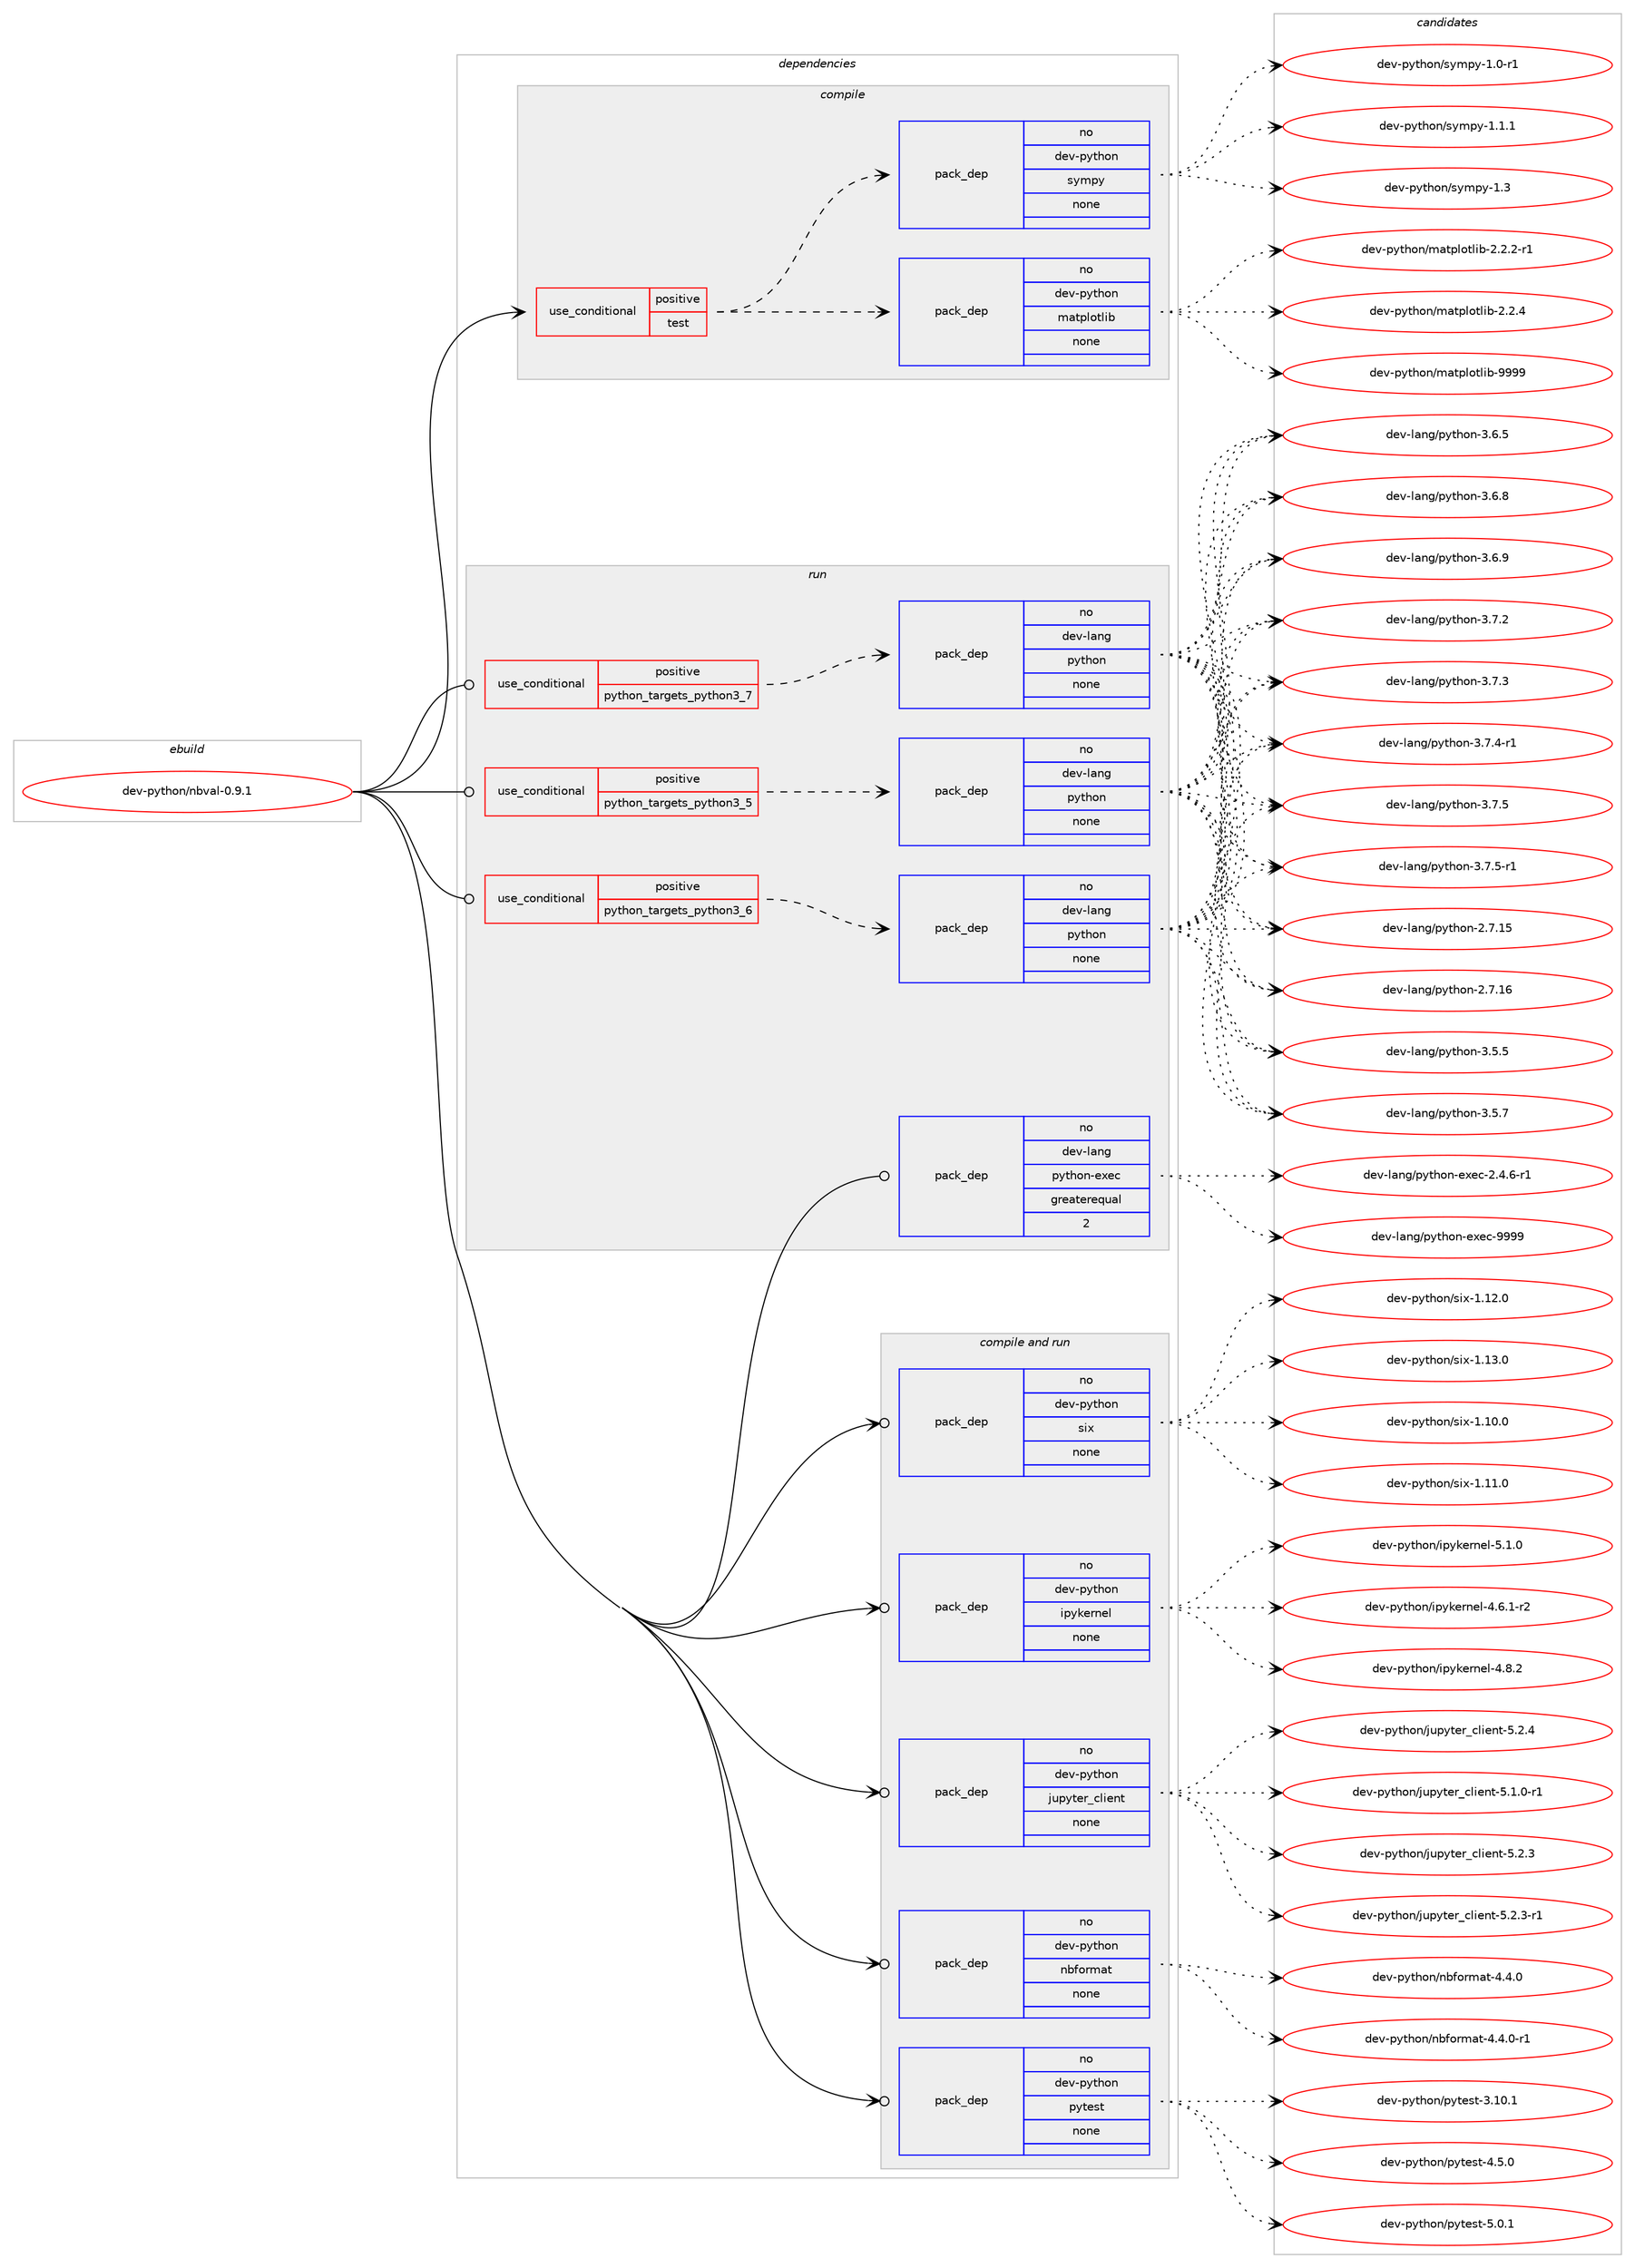 digraph prolog {

# *************
# Graph options
# *************

newrank=true;
concentrate=true;
compound=true;
graph [rankdir=LR,fontname=Helvetica,fontsize=10,ranksep=1.5];#, ranksep=2.5, nodesep=0.2];
edge  [arrowhead=vee];
node  [fontname=Helvetica,fontsize=10];

# **********
# The ebuild
# **********

subgraph cluster_leftcol {
color=gray;
rank=same;
label=<<i>ebuild</i>>;
id [label="dev-python/nbval-0.9.1", color=red, width=4, href="../dev-python/nbval-0.9.1.svg"];
}

# ****************
# The dependencies
# ****************

subgraph cluster_midcol {
color=gray;
label=<<i>dependencies</i>>;
subgraph cluster_compile {
fillcolor="#eeeeee";
style=filled;
label=<<i>compile</i>>;
subgraph cond142980 {
dependency616127 [label=<<TABLE BORDER="0" CELLBORDER="1" CELLSPACING="0" CELLPADDING="4"><TR><TD ROWSPAN="3" CELLPADDING="10">use_conditional</TD></TR><TR><TD>positive</TD></TR><TR><TD>test</TD></TR></TABLE>>, shape=none, color=red];
subgraph pack461342 {
dependency616128 [label=<<TABLE BORDER="0" CELLBORDER="1" CELLSPACING="0" CELLPADDING="4" WIDTH="220"><TR><TD ROWSPAN="6" CELLPADDING="30">pack_dep</TD></TR><TR><TD WIDTH="110">no</TD></TR><TR><TD>dev-python</TD></TR><TR><TD>sympy</TD></TR><TR><TD>none</TD></TR><TR><TD></TD></TR></TABLE>>, shape=none, color=blue];
}
dependency616127:e -> dependency616128:w [weight=20,style="dashed",arrowhead="vee"];
subgraph pack461343 {
dependency616129 [label=<<TABLE BORDER="0" CELLBORDER="1" CELLSPACING="0" CELLPADDING="4" WIDTH="220"><TR><TD ROWSPAN="6" CELLPADDING="30">pack_dep</TD></TR><TR><TD WIDTH="110">no</TD></TR><TR><TD>dev-python</TD></TR><TR><TD>matplotlib</TD></TR><TR><TD>none</TD></TR><TR><TD></TD></TR></TABLE>>, shape=none, color=blue];
}
dependency616127:e -> dependency616129:w [weight=20,style="dashed",arrowhead="vee"];
}
id:e -> dependency616127:w [weight=20,style="solid",arrowhead="vee"];
}
subgraph cluster_compileandrun {
fillcolor="#eeeeee";
style=filled;
label=<<i>compile and run</i>>;
subgraph pack461344 {
dependency616130 [label=<<TABLE BORDER="0" CELLBORDER="1" CELLSPACING="0" CELLPADDING="4" WIDTH="220"><TR><TD ROWSPAN="6" CELLPADDING="30">pack_dep</TD></TR><TR><TD WIDTH="110">no</TD></TR><TR><TD>dev-python</TD></TR><TR><TD>ipykernel</TD></TR><TR><TD>none</TD></TR><TR><TD></TD></TR></TABLE>>, shape=none, color=blue];
}
id:e -> dependency616130:w [weight=20,style="solid",arrowhead="odotvee"];
subgraph pack461345 {
dependency616131 [label=<<TABLE BORDER="0" CELLBORDER="1" CELLSPACING="0" CELLPADDING="4" WIDTH="220"><TR><TD ROWSPAN="6" CELLPADDING="30">pack_dep</TD></TR><TR><TD WIDTH="110">no</TD></TR><TR><TD>dev-python</TD></TR><TR><TD>jupyter_client</TD></TR><TR><TD>none</TD></TR><TR><TD></TD></TR></TABLE>>, shape=none, color=blue];
}
id:e -> dependency616131:w [weight=20,style="solid",arrowhead="odotvee"];
subgraph pack461346 {
dependency616132 [label=<<TABLE BORDER="0" CELLBORDER="1" CELLSPACING="0" CELLPADDING="4" WIDTH="220"><TR><TD ROWSPAN="6" CELLPADDING="30">pack_dep</TD></TR><TR><TD WIDTH="110">no</TD></TR><TR><TD>dev-python</TD></TR><TR><TD>nbformat</TD></TR><TR><TD>none</TD></TR><TR><TD></TD></TR></TABLE>>, shape=none, color=blue];
}
id:e -> dependency616132:w [weight=20,style="solid",arrowhead="odotvee"];
subgraph pack461347 {
dependency616133 [label=<<TABLE BORDER="0" CELLBORDER="1" CELLSPACING="0" CELLPADDING="4" WIDTH="220"><TR><TD ROWSPAN="6" CELLPADDING="30">pack_dep</TD></TR><TR><TD WIDTH="110">no</TD></TR><TR><TD>dev-python</TD></TR><TR><TD>pytest</TD></TR><TR><TD>none</TD></TR><TR><TD></TD></TR></TABLE>>, shape=none, color=blue];
}
id:e -> dependency616133:w [weight=20,style="solid",arrowhead="odotvee"];
subgraph pack461348 {
dependency616134 [label=<<TABLE BORDER="0" CELLBORDER="1" CELLSPACING="0" CELLPADDING="4" WIDTH="220"><TR><TD ROWSPAN="6" CELLPADDING="30">pack_dep</TD></TR><TR><TD WIDTH="110">no</TD></TR><TR><TD>dev-python</TD></TR><TR><TD>six</TD></TR><TR><TD>none</TD></TR><TR><TD></TD></TR></TABLE>>, shape=none, color=blue];
}
id:e -> dependency616134:w [weight=20,style="solid",arrowhead="odotvee"];
}
subgraph cluster_run {
fillcolor="#eeeeee";
style=filled;
label=<<i>run</i>>;
subgraph cond142981 {
dependency616135 [label=<<TABLE BORDER="0" CELLBORDER="1" CELLSPACING="0" CELLPADDING="4"><TR><TD ROWSPAN="3" CELLPADDING="10">use_conditional</TD></TR><TR><TD>positive</TD></TR><TR><TD>python_targets_python3_5</TD></TR></TABLE>>, shape=none, color=red];
subgraph pack461349 {
dependency616136 [label=<<TABLE BORDER="0" CELLBORDER="1" CELLSPACING="0" CELLPADDING="4" WIDTH="220"><TR><TD ROWSPAN="6" CELLPADDING="30">pack_dep</TD></TR><TR><TD WIDTH="110">no</TD></TR><TR><TD>dev-lang</TD></TR><TR><TD>python</TD></TR><TR><TD>none</TD></TR><TR><TD></TD></TR></TABLE>>, shape=none, color=blue];
}
dependency616135:e -> dependency616136:w [weight=20,style="dashed",arrowhead="vee"];
}
id:e -> dependency616135:w [weight=20,style="solid",arrowhead="odot"];
subgraph cond142982 {
dependency616137 [label=<<TABLE BORDER="0" CELLBORDER="1" CELLSPACING="0" CELLPADDING="4"><TR><TD ROWSPAN="3" CELLPADDING="10">use_conditional</TD></TR><TR><TD>positive</TD></TR><TR><TD>python_targets_python3_6</TD></TR></TABLE>>, shape=none, color=red];
subgraph pack461350 {
dependency616138 [label=<<TABLE BORDER="0" CELLBORDER="1" CELLSPACING="0" CELLPADDING="4" WIDTH="220"><TR><TD ROWSPAN="6" CELLPADDING="30">pack_dep</TD></TR><TR><TD WIDTH="110">no</TD></TR><TR><TD>dev-lang</TD></TR><TR><TD>python</TD></TR><TR><TD>none</TD></TR><TR><TD></TD></TR></TABLE>>, shape=none, color=blue];
}
dependency616137:e -> dependency616138:w [weight=20,style="dashed",arrowhead="vee"];
}
id:e -> dependency616137:w [weight=20,style="solid",arrowhead="odot"];
subgraph cond142983 {
dependency616139 [label=<<TABLE BORDER="0" CELLBORDER="1" CELLSPACING="0" CELLPADDING="4"><TR><TD ROWSPAN="3" CELLPADDING="10">use_conditional</TD></TR><TR><TD>positive</TD></TR><TR><TD>python_targets_python3_7</TD></TR></TABLE>>, shape=none, color=red];
subgraph pack461351 {
dependency616140 [label=<<TABLE BORDER="0" CELLBORDER="1" CELLSPACING="0" CELLPADDING="4" WIDTH="220"><TR><TD ROWSPAN="6" CELLPADDING="30">pack_dep</TD></TR><TR><TD WIDTH="110">no</TD></TR><TR><TD>dev-lang</TD></TR><TR><TD>python</TD></TR><TR><TD>none</TD></TR><TR><TD></TD></TR></TABLE>>, shape=none, color=blue];
}
dependency616139:e -> dependency616140:w [weight=20,style="dashed",arrowhead="vee"];
}
id:e -> dependency616139:w [weight=20,style="solid",arrowhead="odot"];
subgraph pack461352 {
dependency616141 [label=<<TABLE BORDER="0" CELLBORDER="1" CELLSPACING="0" CELLPADDING="4" WIDTH="220"><TR><TD ROWSPAN="6" CELLPADDING="30">pack_dep</TD></TR><TR><TD WIDTH="110">no</TD></TR><TR><TD>dev-lang</TD></TR><TR><TD>python-exec</TD></TR><TR><TD>greaterequal</TD></TR><TR><TD>2</TD></TR></TABLE>>, shape=none, color=blue];
}
id:e -> dependency616141:w [weight=20,style="solid",arrowhead="odot"];
}
}

# **************
# The candidates
# **************

subgraph cluster_choices {
rank=same;
color=gray;
label=<<i>candidates</i>>;

subgraph choice461342 {
color=black;
nodesep=1;
choice1001011184511212111610411111047115121109112121454946484511449 [label="dev-python/sympy-1.0-r1", color=red, width=4,href="../dev-python/sympy-1.0-r1.svg"];
choice1001011184511212111610411111047115121109112121454946494649 [label="dev-python/sympy-1.1.1", color=red, width=4,href="../dev-python/sympy-1.1.1.svg"];
choice100101118451121211161041111104711512110911212145494651 [label="dev-python/sympy-1.3", color=red, width=4,href="../dev-python/sympy-1.3.svg"];
dependency616128:e -> choice1001011184511212111610411111047115121109112121454946484511449:w [style=dotted,weight="100"];
dependency616128:e -> choice1001011184511212111610411111047115121109112121454946494649:w [style=dotted,weight="100"];
dependency616128:e -> choice100101118451121211161041111104711512110911212145494651:w [style=dotted,weight="100"];
}
subgraph choice461343 {
color=black;
nodesep=1;
choice100101118451121211161041111104710997116112108111116108105984550465046504511449 [label="dev-python/matplotlib-2.2.2-r1", color=red, width=4,href="../dev-python/matplotlib-2.2.2-r1.svg"];
choice10010111845112121116104111110471099711611210811111610810598455046504652 [label="dev-python/matplotlib-2.2.4", color=red, width=4,href="../dev-python/matplotlib-2.2.4.svg"];
choice100101118451121211161041111104710997116112108111116108105984557575757 [label="dev-python/matplotlib-9999", color=red, width=4,href="../dev-python/matplotlib-9999.svg"];
dependency616129:e -> choice100101118451121211161041111104710997116112108111116108105984550465046504511449:w [style=dotted,weight="100"];
dependency616129:e -> choice10010111845112121116104111110471099711611210811111610810598455046504652:w [style=dotted,weight="100"];
dependency616129:e -> choice100101118451121211161041111104710997116112108111116108105984557575757:w [style=dotted,weight="100"];
}
subgraph choice461344 {
color=black;
nodesep=1;
choice10010111845112121116104111110471051121211071011141101011084552465446494511450 [label="dev-python/ipykernel-4.6.1-r2", color=red, width=4,href="../dev-python/ipykernel-4.6.1-r2.svg"];
choice1001011184511212111610411111047105112121107101114110101108455246564650 [label="dev-python/ipykernel-4.8.2", color=red, width=4,href="../dev-python/ipykernel-4.8.2.svg"];
choice1001011184511212111610411111047105112121107101114110101108455346494648 [label="dev-python/ipykernel-5.1.0", color=red, width=4,href="../dev-python/ipykernel-5.1.0.svg"];
dependency616130:e -> choice10010111845112121116104111110471051121211071011141101011084552465446494511450:w [style=dotted,weight="100"];
dependency616130:e -> choice1001011184511212111610411111047105112121107101114110101108455246564650:w [style=dotted,weight="100"];
dependency616130:e -> choice1001011184511212111610411111047105112121107101114110101108455346494648:w [style=dotted,weight="100"];
}
subgraph choice461345 {
color=black;
nodesep=1;
choice100101118451121211161041111104710611711212111610111495991081051011101164553464946484511449 [label="dev-python/jupyter_client-5.1.0-r1", color=red, width=4,href="../dev-python/jupyter_client-5.1.0-r1.svg"];
choice10010111845112121116104111110471061171121211161011149599108105101110116455346504651 [label="dev-python/jupyter_client-5.2.3", color=red, width=4,href="../dev-python/jupyter_client-5.2.3.svg"];
choice100101118451121211161041111104710611711212111610111495991081051011101164553465046514511449 [label="dev-python/jupyter_client-5.2.3-r1", color=red, width=4,href="../dev-python/jupyter_client-5.2.3-r1.svg"];
choice10010111845112121116104111110471061171121211161011149599108105101110116455346504652 [label="dev-python/jupyter_client-5.2.4", color=red, width=4,href="../dev-python/jupyter_client-5.2.4.svg"];
dependency616131:e -> choice100101118451121211161041111104710611711212111610111495991081051011101164553464946484511449:w [style=dotted,weight="100"];
dependency616131:e -> choice10010111845112121116104111110471061171121211161011149599108105101110116455346504651:w [style=dotted,weight="100"];
dependency616131:e -> choice100101118451121211161041111104710611711212111610111495991081051011101164553465046514511449:w [style=dotted,weight="100"];
dependency616131:e -> choice10010111845112121116104111110471061171121211161011149599108105101110116455346504652:w [style=dotted,weight="100"];
}
subgraph choice461346 {
color=black;
nodesep=1;
choice10010111845112121116104111110471109810211111410997116455246524648 [label="dev-python/nbformat-4.4.0", color=red, width=4,href="../dev-python/nbformat-4.4.0.svg"];
choice100101118451121211161041111104711098102111114109971164552465246484511449 [label="dev-python/nbformat-4.4.0-r1", color=red, width=4,href="../dev-python/nbformat-4.4.0-r1.svg"];
dependency616132:e -> choice10010111845112121116104111110471109810211111410997116455246524648:w [style=dotted,weight="100"];
dependency616132:e -> choice100101118451121211161041111104711098102111114109971164552465246484511449:w [style=dotted,weight="100"];
}
subgraph choice461347 {
color=black;
nodesep=1;
choice100101118451121211161041111104711212111610111511645514649484649 [label="dev-python/pytest-3.10.1", color=red, width=4,href="../dev-python/pytest-3.10.1.svg"];
choice1001011184511212111610411111047112121116101115116455246534648 [label="dev-python/pytest-4.5.0", color=red, width=4,href="../dev-python/pytest-4.5.0.svg"];
choice1001011184511212111610411111047112121116101115116455346484649 [label="dev-python/pytest-5.0.1", color=red, width=4,href="../dev-python/pytest-5.0.1.svg"];
dependency616133:e -> choice100101118451121211161041111104711212111610111511645514649484649:w [style=dotted,weight="100"];
dependency616133:e -> choice1001011184511212111610411111047112121116101115116455246534648:w [style=dotted,weight="100"];
dependency616133:e -> choice1001011184511212111610411111047112121116101115116455346484649:w [style=dotted,weight="100"];
}
subgraph choice461348 {
color=black;
nodesep=1;
choice100101118451121211161041111104711510512045494649484648 [label="dev-python/six-1.10.0", color=red, width=4,href="../dev-python/six-1.10.0.svg"];
choice100101118451121211161041111104711510512045494649494648 [label="dev-python/six-1.11.0", color=red, width=4,href="../dev-python/six-1.11.0.svg"];
choice100101118451121211161041111104711510512045494649504648 [label="dev-python/six-1.12.0", color=red, width=4,href="../dev-python/six-1.12.0.svg"];
choice100101118451121211161041111104711510512045494649514648 [label="dev-python/six-1.13.0", color=red, width=4,href="../dev-python/six-1.13.0.svg"];
dependency616134:e -> choice100101118451121211161041111104711510512045494649484648:w [style=dotted,weight="100"];
dependency616134:e -> choice100101118451121211161041111104711510512045494649494648:w [style=dotted,weight="100"];
dependency616134:e -> choice100101118451121211161041111104711510512045494649504648:w [style=dotted,weight="100"];
dependency616134:e -> choice100101118451121211161041111104711510512045494649514648:w [style=dotted,weight="100"];
}
subgraph choice461349 {
color=black;
nodesep=1;
choice10010111845108971101034711212111610411111045504655464953 [label="dev-lang/python-2.7.15", color=red, width=4,href="../dev-lang/python-2.7.15.svg"];
choice10010111845108971101034711212111610411111045504655464954 [label="dev-lang/python-2.7.16", color=red, width=4,href="../dev-lang/python-2.7.16.svg"];
choice100101118451089711010347112121116104111110455146534653 [label="dev-lang/python-3.5.5", color=red, width=4,href="../dev-lang/python-3.5.5.svg"];
choice100101118451089711010347112121116104111110455146534655 [label="dev-lang/python-3.5.7", color=red, width=4,href="../dev-lang/python-3.5.7.svg"];
choice100101118451089711010347112121116104111110455146544653 [label="dev-lang/python-3.6.5", color=red, width=4,href="../dev-lang/python-3.6.5.svg"];
choice100101118451089711010347112121116104111110455146544656 [label="dev-lang/python-3.6.8", color=red, width=4,href="../dev-lang/python-3.6.8.svg"];
choice100101118451089711010347112121116104111110455146544657 [label="dev-lang/python-3.6.9", color=red, width=4,href="../dev-lang/python-3.6.9.svg"];
choice100101118451089711010347112121116104111110455146554650 [label="dev-lang/python-3.7.2", color=red, width=4,href="../dev-lang/python-3.7.2.svg"];
choice100101118451089711010347112121116104111110455146554651 [label="dev-lang/python-3.7.3", color=red, width=4,href="../dev-lang/python-3.7.3.svg"];
choice1001011184510897110103471121211161041111104551465546524511449 [label="dev-lang/python-3.7.4-r1", color=red, width=4,href="../dev-lang/python-3.7.4-r1.svg"];
choice100101118451089711010347112121116104111110455146554653 [label="dev-lang/python-3.7.5", color=red, width=4,href="../dev-lang/python-3.7.5.svg"];
choice1001011184510897110103471121211161041111104551465546534511449 [label="dev-lang/python-3.7.5-r1", color=red, width=4,href="../dev-lang/python-3.7.5-r1.svg"];
dependency616136:e -> choice10010111845108971101034711212111610411111045504655464953:w [style=dotted,weight="100"];
dependency616136:e -> choice10010111845108971101034711212111610411111045504655464954:w [style=dotted,weight="100"];
dependency616136:e -> choice100101118451089711010347112121116104111110455146534653:w [style=dotted,weight="100"];
dependency616136:e -> choice100101118451089711010347112121116104111110455146534655:w [style=dotted,weight="100"];
dependency616136:e -> choice100101118451089711010347112121116104111110455146544653:w [style=dotted,weight="100"];
dependency616136:e -> choice100101118451089711010347112121116104111110455146544656:w [style=dotted,weight="100"];
dependency616136:e -> choice100101118451089711010347112121116104111110455146544657:w [style=dotted,weight="100"];
dependency616136:e -> choice100101118451089711010347112121116104111110455146554650:w [style=dotted,weight="100"];
dependency616136:e -> choice100101118451089711010347112121116104111110455146554651:w [style=dotted,weight="100"];
dependency616136:e -> choice1001011184510897110103471121211161041111104551465546524511449:w [style=dotted,weight="100"];
dependency616136:e -> choice100101118451089711010347112121116104111110455146554653:w [style=dotted,weight="100"];
dependency616136:e -> choice1001011184510897110103471121211161041111104551465546534511449:w [style=dotted,weight="100"];
}
subgraph choice461350 {
color=black;
nodesep=1;
choice10010111845108971101034711212111610411111045504655464953 [label="dev-lang/python-2.7.15", color=red, width=4,href="../dev-lang/python-2.7.15.svg"];
choice10010111845108971101034711212111610411111045504655464954 [label="dev-lang/python-2.7.16", color=red, width=4,href="../dev-lang/python-2.7.16.svg"];
choice100101118451089711010347112121116104111110455146534653 [label="dev-lang/python-3.5.5", color=red, width=4,href="../dev-lang/python-3.5.5.svg"];
choice100101118451089711010347112121116104111110455146534655 [label="dev-lang/python-3.5.7", color=red, width=4,href="../dev-lang/python-3.5.7.svg"];
choice100101118451089711010347112121116104111110455146544653 [label="dev-lang/python-3.6.5", color=red, width=4,href="../dev-lang/python-3.6.5.svg"];
choice100101118451089711010347112121116104111110455146544656 [label="dev-lang/python-3.6.8", color=red, width=4,href="../dev-lang/python-3.6.8.svg"];
choice100101118451089711010347112121116104111110455146544657 [label="dev-lang/python-3.6.9", color=red, width=4,href="../dev-lang/python-3.6.9.svg"];
choice100101118451089711010347112121116104111110455146554650 [label="dev-lang/python-3.7.2", color=red, width=4,href="../dev-lang/python-3.7.2.svg"];
choice100101118451089711010347112121116104111110455146554651 [label="dev-lang/python-3.7.3", color=red, width=4,href="../dev-lang/python-3.7.3.svg"];
choice1001011184510897110103471121211161041111104551465546524511449 [label="dev-lang/python-3.7.4-r1", color=red, width=4,href="../dev-lang/python-3.7.4-r1.svg"];
choice100101118451089711010347112121116104111110455146554653 [label="dev-lang/python-3.7.5", color=red, width=4,href="../dev-lang/python-3.7.5.svg"];
choice1001011184510897110103471121211161041111104551465546534511449 [label="dev-lang/python-3.7.5-r1", color=red, width=4,href="../dev-lang/python-3.7.5-r1.svg"];
dependency616138:e -> choice10010111845108971101034711212111610411111045504655464953:w [style=dotted,weight="100"];
dependency616138:e -> choice10010111845108971101034711212111610411111045504655464954:w [style=dotted,weight="100"];
dependency616138:e -> choice100101118451089711010347112121116104111110455146534653:w [style=dotted,weight="100"];
dependency616138:e -> choice100101118451089711010347112121116104111110455146534655:w [style=dotted,weight="100"];
dependency616138:e -> choice100101118451089711010347112121116104111110455146544653:w [style=dotted,weight="100"];
dependency616138:e -> choice100101118451089711010347112121116104111110455146544656:w [style=dotted,weight="100"];
dependency616138:e -> choice100101118451089711010347112121116104111110455146544657:w [style=dotted,weight="100"];
dependency616138:e -> choice100101118451089711010347112121116104111110455146554650:w [style=dotted,weight="100"];
dependency616138:e -> choice100101118451089711010347112121116104111110455146554651:w [style=dotted,weight="100"];
dependency616138:e -> choice1001011184510897110103471121211161041111104551465546524511449:w [style=dotted,weight="100"];
dependency616138:e -> choice100101118451089711010347112121116104111110455146554653:w [style=dotted,weight="100"];
dependency616138:e -> choice1001011184510897110103471121211161041111104551465546534511449:w [style=dotted,weight="100"];
}
subgraph choice461351 {
color=black;
nodesep=1;
choice10010111845108971101034711212111610411111045504655464953 [label="dev-lang/python-2.7.15", color=red, width=4,href="../dev-lang/python-2.7.15.svg"];
choice10010111845108971101034711212111610411111045504655464954 [label="dev-lang/python-2.7.16", color=red, width=4,href="../dev-lang/python-2.7.16.svg"];
choice100101118451089711010347112121116104111110455146534653 [label="dev-lang/python-3.5.5", color=red, width=4,href="../dev-lang/python-3.5.5.svg"];
choice100101118451089711010347112121116104111110455146534655 [label="dev-lang/python-3.5.7", color=red, width=4,href="../dev-lang/python-3.5.7.svg"];
choice100101118451089711010347112121116104111110455146544653 [label="dev-lang/python-3.6.5", color=red, width=4,href="../dev-lang/python-3.6.5.svg"];
choice100101118451089711010347112121116104111110455146544656 [label="dev-lang/python-3.6.8", color=red, width=4,href="../dev-lang/python-3.6.8.svg"];
choice100101118451089711010347112121116104111110455146544657 [label="dev-lang/python-3.6.9", color=red, width=4,href="../dev-lang/python-3.6.9.svg"];
choice100101118451089711010347112121116104111110455146554650 [label="dev-lang/python-3.7.2", color=red, width=4,href="../dev-lang/python-3.7.2.svg"];
choice100101118451089711010347112121116104111110455146554651 [label="dev-lang/python-3.7.3", color=red, width=4,href="../dev-lang/python-3.7.3.svg"];
choice1001011184510897110103471121211161041111104551465546524511449 [label="dev-lang/python-3.7.4-r1", color=red, width=4,href="../dev-lang/python-3.7.4-r1.svg"];
choice100101118451089711010347112121116104111110455146554653 [label="dev-lang/python-3.7.5", color=red, width=4,href="../dev-lang/python-3.7.5.svg"];
choice1001011184510897110103471121211161041111104551465546534511449 [label="dev-lang/python-3.7.5-r1", color=red, width=4,href="../dev-lang/python-3.7.5-r1.svg"];
dependency616140:e -> choice10010111845108971101034711212111610411111045504655464953:w [style=dotted,weight="100"];
dependency616140:e -> choice10010111845108971101034711212111610411111045504655464954:w [style=dotted,weight="100"];
dependency616140:e -> choice100101118451089711010347112121116104111110455146534653:w [style=dotted,weight="100"];
dependency616140:e -> choice100101118451089711010347112121116104111110455146534655:w [style=dotted,weight="100"];
dependency616140:e -> choice100101118451089711010347112121116104111110455146544653:w [style=dotted,weight="100"];
dependency616140:e -> choice100101118451089711010347112121116104111110455146544656:w [style=dotted,weight="100"];
dependency616140:e -> choice100101118451089711010347112121116104111110455146544657:w [style=dotted,weight="100"];
dependency616140:e -> choice100101118451089711010347112121116104111110455146554650:w [style=dotted,weight="100"];
dependency616140:e -> choice100101118451089711010347112121116104111110455146554651:w [style=dotted,weight="100"];
dependency616140:e -> choice1001011184510897110103471121211161041111104551465546524511449:w [style=dotted,weight="100"];
dependency616140:e -> choice100101118451089711010347112121116104111110455146554653:w [style=dotted,weight="100"];
dependency616140:e -> choice1001011184510897110103471121211161041111104551465546534511449:w [style=dotted,weight="100"];
}
subgraph choice461352 {
color=black;
nodesep=1;
choice10010111845108971101034711212111610411111045101120101994550465246544511449 [label="dev-lang/python-exec-2.4.6-r1", color=red, width=4,href="../dev-lang/python-exec-2.4.6-r1.svg"];
choice10010111845108971101034711212111610411111045101120101994557575757 [label="dev-lang/python-exec-9999", color=red, width=4,href="../dev-lang/python-exec-9999.svg"];
dependency616141:e -> choice10010111845108971101034711212111610411111045101120101994550465246544511449:w [style=dotted,weight="100"];
dependency616141:e -> choice10010111845108971101034711212111610411111045101120101994557575757:w [style=dotted,weight="100"];
}
}

}

